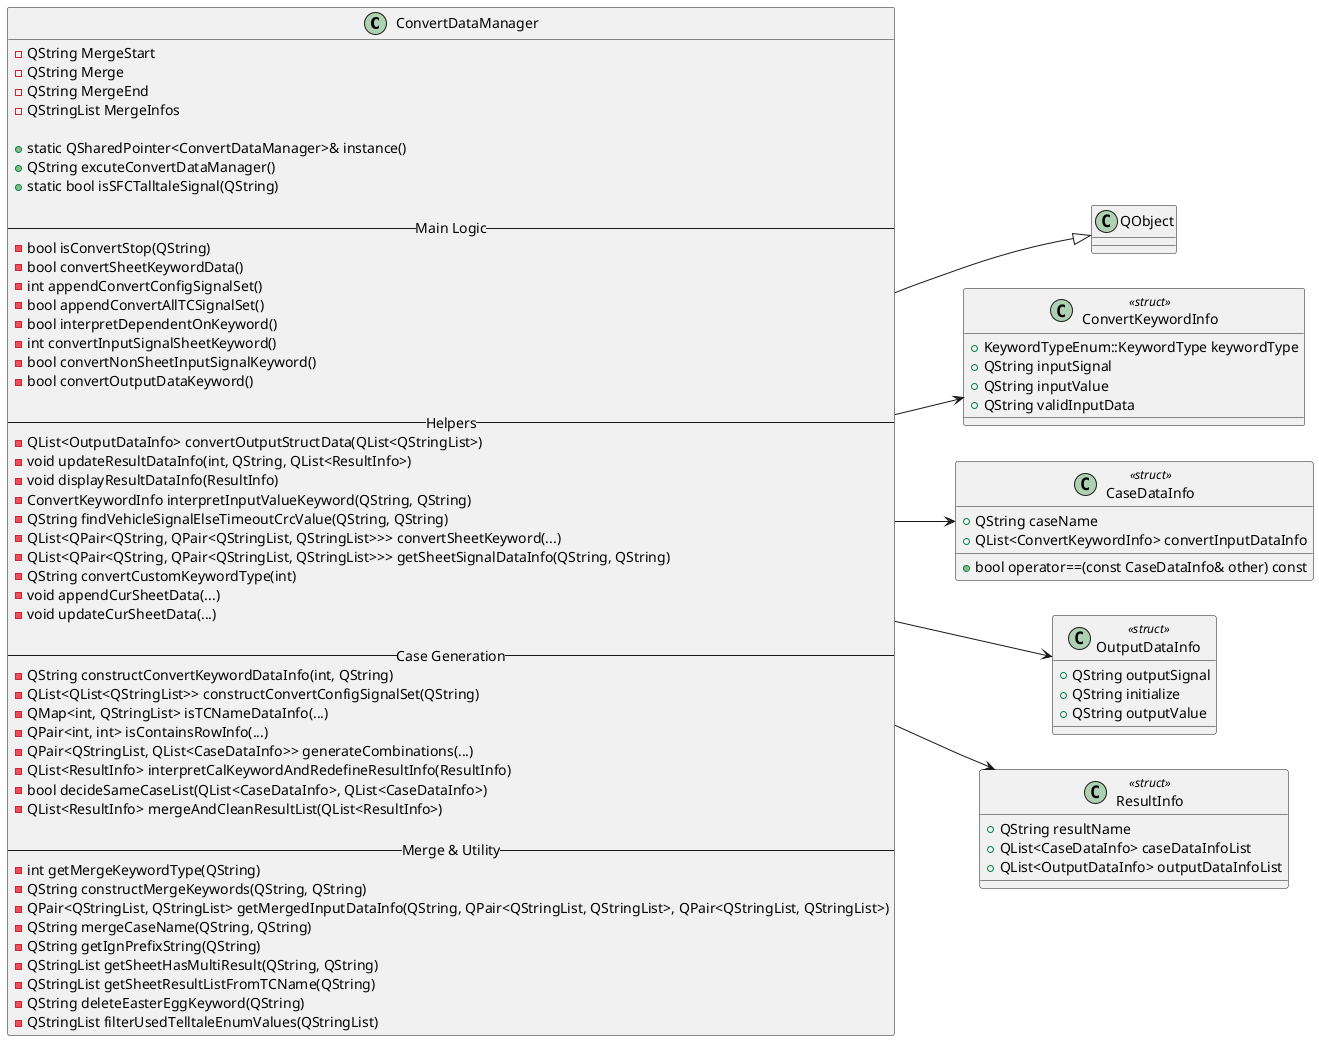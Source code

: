 @startuml
left to right direction

ConvertDataManager --|> QObject

class ConvertKeywordInfo <<struct>> {
    + KeywordTypeEnum::KeywordType keywordType
    + QString inputSignal
    + QString inputValue
    + QString validInputData
}

class CaseDataInfo <<struct>> {
    + QString caseName
    + QList<ConvertKeywordInfo> convertInputDataInfo
    + bool operator==(const CaseDataInfo& other) const
}

class OutputDataInfo <<struct>> {
    + QString outputSignal
    + QString initialize
    + QString outputValue
}

class ResultInfo <<struct>> {
    + QString resultName
    + QList<CaseDataInfo> caseDataInfoList
    + QList<OutputDataInfo> outputDataInfoList
}

class ConvertDataManager {
    - QString MergeStart
    - QString Merge
    - QString MergeEnd
    - QStringList MergeInfos

    + static QSharedPointer<ConvertDataManager>& instance()
    + QString excuteConvertDataManager()
    + static bool isSFCTalltaleSignal(QString)

    -- Main Logic --
    - bool isConvertStop(QString)
    - bool convertSheetKeywordData()
    - int appendConvertConfigSignalSet()
    - bool appendConvertAllTCSignalSet()
    - bool interpretDependentOnKeyword()
    - int convertInputSignalSheetKeyword()
    - bool convertNonSheetInputSignalKeyword()
    - bool convertOutputDataKeyword()

    -- Helpers --
    - QList<OutputDataInfo> convertOutputStructData(QList<QStringList>)
    - void updateResultDataInfo(int, QString, QList<ResultInfo>)
    - void displayResultDataInfo(ResultInfo)
    - ConvertKeywordInfo interpretInputValueKeyword(QString, QString)
    - QString findVehicleSignalElseTimeoutCrcValue(QString, QString)
    - QList<QPair<QString, QPair<QStringList, QStringList>>> convertSheetKeyword(...)
    - QList<QPair<QString, QPair<QStringList, QStringList>>> getSheetSignalDataInfo(QString, QString)
    - QString convertCustomKeywordType(int)
    - void appendCurSheetData(...)
    - void updateCurSheetData(...)

    -- Case Generation --
    - QString constructConvertKeywordDataInfo(int, QString)
    - QList<QList<QStringList>> constructConvertConfigSignalSet(QString)
    - QMap<int, QStringList> isTCNameDataInfo(...)
    - QPair<int, int> isContainsRowInfo(...)
    - QPair<QStringList, QList<CaseDataInfo>> generateCombinations(...)
    - QList<ResultInfo> interpretCalKeywordAndRedefineResultInfo(ResultInfo)
    - bool decideSameCaseList(QList<CaseDataInfo>, QList<CaseDataInfo>)
    - QList<ResultInfo> mergeAndCleanResultList(QList<ResultInfo>)

    -- Merge & Utility --
    - int getMergeKeywordType(QString)
    - QString constructMergeKeywords(QString, QString)
    - QPair<QStringList, QStringList> getMergedInputDataInfo(QString, QPair<QStringList, QStringList>, QPair<QStringList, QStringList>)
    - QString mergeCaseName(QString, QString)
    - QString getIgnPrefixString(QString)
    - QStringList getSheetHasMultiResult(QString, QString)
    - QStringList getSheetResultListFromTCName(QString)
    - QString deleteEasterEggKeyword(QString)
    - QStringList filterUsedTelltaleEnumValues(QStringList)
}

ConvertDataManager --> ConvertKeywordInfo
ConvertDataManager --> CaseDataInfo
ConvertDataManager --> OutputDataInfo
ConvertDataManager --> ResultInfo

@enduml

